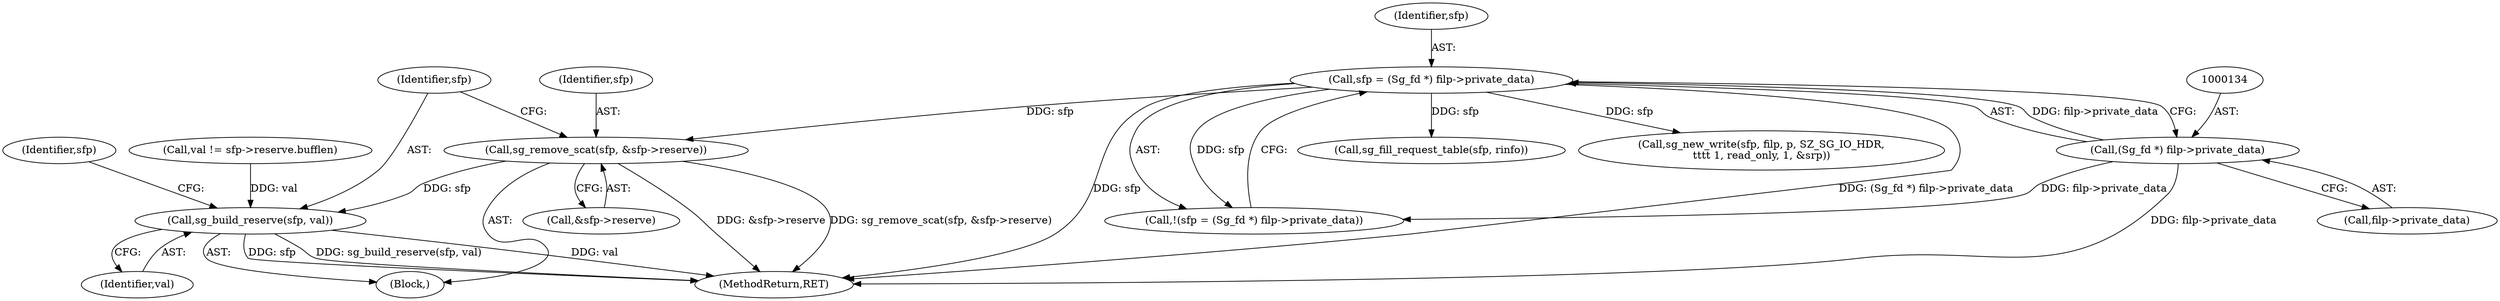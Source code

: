 digraph "0_linux_3e0097499839e0fe3af380410eababe5a47c4cf9_0@API" {
"1000666" [label="(Call,sg_remove_scat(sfp, &sfp->reserve))"];
"1000131" [label="(Call,sfp = (Sg_fd *) filp->private_data)"];
"1000133" [label="(Call,(Sg_fd *) filp->private_data)"];
"1000672" [label="(Call,sg_build_reserve(sfp, val))"];
"1000130" [label="(Call,!(sfp = (Sg_fd *) filp->private_data))"];
"1000133" [label="(Call,(Sg_fd *) filp->private_data)"];
"1000666" [label="(Call,sg_remove_scat(sfp, &sfp->reserve))"];
"1000648" [label="(Block,)"];
"1000672" [label="(Call,sg_build_reserve(sfp, val))"];
"1000132" [label="(Identifier,sfp)"];
"1000674" [label="(Identifier,val)"];
"1000673" [label="(Identifier,sfp)"];
"1000838" [label="(Call,sg_fill_request_table(sfp, rinfo))"];
"1000135" [label="(Call,filp->private_data)"];
"1000198" [label="(Call,sg_new_write(sfp, filp, p, SZ_SG_IO_HDR,\n\t\t\t\t 1, read_only, 1, &srp))"];
"1000668" [label="(Call,&sfp->reserve)"];
"1000678" [label="(Identifier,sfp)"];
"1000131" [label="(Call,sfp = (Sg_fd *) filp->private_data)"];
"1001060" [label="(MethodReturn,RET)"];
"1000667" [label="(Identifier,sfp)"];
"1000641" [label="(Call,val != sfp->reserve.bufflen)"];
"1000666" -> "1000648"  [label="AST: "];
"1000666" -> "1000668"  [label="CFG: "];
"1000667" -> "1000666"  [label="AST: "];
"1000668" -> "1000666"  [label="AST: "];
"1000673" -> "1000666"  [label="CFG: "];
"1000666" -> "1001060"  [label="DDG: &sfp->reserve"];
"1000666" -> "1001060"  [label="DDG: sg_remove_scat(sfp, &sfp->reserve)"];
"1000131" -> "1000666"  [label="DDG: sfp"];
"1000666" -> "1000672"  [label="DDG: sfp"];
"1000131" -> "1000130"  [label="AST: "];
"1000131" -> "1000133"  [label="CFG: "];
"1000132" -> "1000131"  [label="AST: "];
"1000133" -> "1000131"  [label="AST: "];
"1000130" -> "1000131"  [label="CFG: "];
"1000131" -> "1001060"  [label="DDG: sfp"];
"1000131" -> "1001060"  [label="DDG: (Sg_fd *) filp->private_data"];
"1000131" -> "1000130"  [label="DDG: sfp"];
"1000133" -> "1000131"  [label="DDG: filp->private_data"];
"1000131" -> "1000198"  [label="DDG: sfp"];
"1000131" -> "1000838"  [label="DDG: sfp"];
"1000133" -> "1000135"  [label="CFG: "];
"1000134" -> "1000133"  [label="AST: "];
"1000135" -> "1000133"  [label="AST: "];
"1000133" -> "1001060"  [label="DDG: filp->private_data"];
"1000133" -> "1000130"  [label="DDG: filp->private_data"];
"1000672" -> "1000648"  [label="AST: "];
"1000672" -> "1000674"  [label="CFG: "];
"1000673" -> "1000672"  [label="AST: "];
"1000674" -> "1000672"  [label="AST: "];
"1000678" -> "1000672"  [label="CFG: "];
"1000672" -> "1001060"  [label="DDG: sg_build_reserve(sfp, val)"];
"1000672" -> "1001060"  [label="DDG: val"];
"1000672" -> "1001060"  [label="DDG: sfp"];
"1000641" -> "1000672"  [label="DDG: val"];
}
